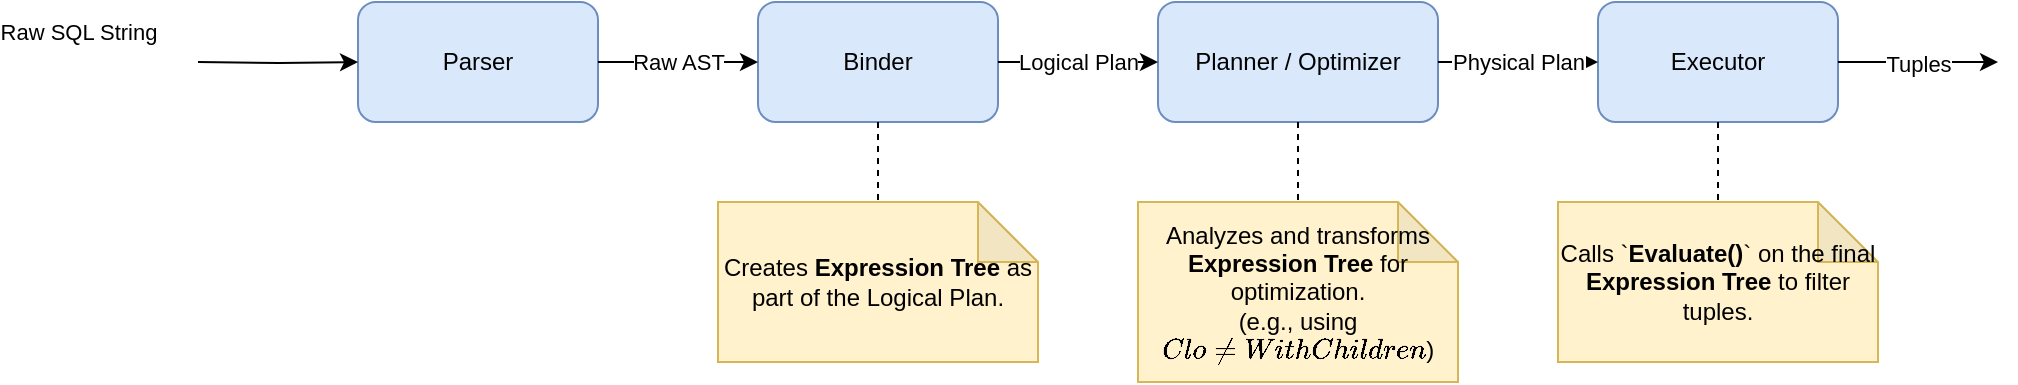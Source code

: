 <mxfile version="24.6.4" type="embed">
  <diagram name="Query Processing Pipeline" id="cDeFgHi-11223">
    <mxGraphModel dx="1434" dy="746" grid="1" gridSize="10" guides="1" tooltips="1" connect="1" arrows="1" fold="1" page="1" pageScale="1" pageWidth="1100" pageHeight="850" math="0" shadow="0">
      <root>
        <mxCell id="0" />
        <mxCell id="1" parent="0" />
        <mxCell id="Stage_Parser" value="Parser" style="rounded=1;whiteSpace=wrap;html=1;fillColor=#dae8fc;strokeColor=#6c8ebf;" parent="1" vertex="1">
          <mxGeometry x="160" y="120" width="120" height="60" as="geometry" />
        </mxCell>
        <mxCell id="Stage_Binder" value="Binder" style="rounded=1;whiteSpace=wrap;html=1;fillColor=#dae8fc;strokeColor=#6c8ebf;" parent="1" vertex="1">
          <mxGeometry x="360" y="120" width="120" height="60" as="geometry" />
        </mxCell>
        <mxCell id="Stage_Planner" value="Planner / Optimizer" style="rounded=1;whiteSpace=wrap;html=1;fillColor=#dae8fc;strokeColor=#6c8ebf;" parent="1" vertex="1">
          <mxGeometry x="560" y="120" width="140" height="60" as="geometry" />
        </mxCell>
        <mxCell id="Stage_Executor" value="Executor" style="rounded=1;whiteSpace=wrap;html=1;fillColor=#dae8fc;strokeColor=#6c8ebf;" parent="1" vertex="1">
          <mxGeometry x="780" y="120" width="120" height="60" as="geometry" />
        </mxCell>
        <mxCell id="Input_SQL" value="Raw SQL String" style="edgeLabel;html=1;align=center;verticalAlign=middle;resizable=0;points=[];" parent="1" vertex="1" connectable="0">
          <mxGeometry x="60" y="120" as="geometry">
            <mxPoint x="-40" y="15" as="offset" />
          </mxGeometry>
        </mxCell>
        <mxCell id="Flow_SqlToParser" style="edgeStyle=orthogonalEdgeStyle;rounded=0;orthogonalLoop=1;jettySize=auto;html=1;endArrow=classic;endFill=1;" edge="1" parent="1" target="Stage_Parser">
          <mxGeometry relative="1" as="geometry">
            <mxPoint x="80" y="150" as="sourcePoint" />
          </mxGeometry>
        </mxCell>
        <mxCell id="Flow_ParserToBinder" value="Raw AST" style="edgeStyle=orthogonalEdgeStyle;rounded=0;orthogonalLoop=1;jettySize=auto;html=1;endArrow=classic;endFill=1;" edge="1" parent="1" source="Stage_Parser" target="Stage_Binder">
          <mxGeometry relative="1" as="geometry" />
        </mxCell>
        <mxCell id="Flow_BinderToPlanner" value="Logical Plan" style="edgeStyle=orthogonalEdgeStyle;rounded=0;orthogonalLoop=1;jettySize=auto;html=1;endArrow=classic;endFill=1;" edge="1" parent="1" source="Stage_Binder" target="Stage_Planner">
          <mxGeometry relative="1" as="geometry" />
        </mxCell>
        <mxCell id="Flow_PlannerToExecutor" value="Physical Plan" style="edgeStyle=orthogonalEdgeStyle;rounded=0;orthogonalLoop=1;jettySize=auto;html=1;endArrow=classic;endFill=1;" edge="1" parent="1" source="Stage_Planner" target="Stage_Executor">
          <mxGeometry relative="1" as="geometry" />
        </mxCell>
        <mxCell id="Flow_ExecutorToOutput" value="Tuples" style="edgeStyle=orthogonalEdgeStyle;rounded=0;orthogonalLoop=1;jettySize=auto;html=1;endArrow=classic;endFill=1;" edge="1" parent="1" source="Stage_Executor">
          <mxGeometry relative="1" as="geometry">
            <mxPoint x="980" y="150" as="targetPoint" />
          </mxGeometry>
        </mxCell>
        <mxCell id="Note_Binder" value="Creates &lt;b&gt;Expression Tree&lt;/b&gt; as part of the Logical Plan." style="shape=note;whiteSpace=wrap;html=1;backgroundOutline=1;darkOpacity=0.05;fillColor=#fff2cc;strokeColor=#d6b656;" parent="1" vertex="1">
          <mxGeometry x="340" y="220" width="160" height="80" as="geometry" />
        </mxCell>
        <mxCell id="Note_Planner" value="Analyzes and transforms &lt;b&gt;Expression Tree&lt;/b&gt; for optimization.&lt;br&gt;(e.g., using `CloneWithChildren`)" style="shape=note;whiteSpace=wrap;html=1;backgroundOutline=1;darkOpacity=0.05;fillColor=#fff2cc;strokeColor=#d6b656;" parent="1" vertex="1">
          <mxGeometry x="550" y="220" width="160" height="90" as="geometry" />
        </mxCell>
        <mxCell id="Note_Executor" value="Calls `&lt;b&gt;Evaluate()&lt;/b&gt;` on the final &lt;b&gt;Expression Tree&lt;/b&gt; to filter tuples." style="shape=note;whiteSpace=wrap;html=1;backgroundOutline=1;darkOpacity=0.05;fillColor=#fff2cc;strokeColor=#d6b656;" parent="1" vertex="1">
          <mxGeometry x="760" y="220" width="160" height="80" as="geometry" />
        </mxCell>
        <mxCell id="Link_BinderNote" style="edgeStyle=orthogonalEdgeStyle;rounded=0;orthogonalLoop=1;jettySize=auto;html=1;endArrow=none;endFill=0;dashed=1;" edge="1" parent="1" source="Stage_Binder" target="Note_Binder">
          <mxGeometry relative="1" as="geometry" />
        </mxCell>
        <mxCell id="Link_PlannerNote" style="edgeStyle=orthogonalEdgeStyle;rounded=0;orthogonalLoop=1;jettySize=auto;html=1;endArrow=none;endFill=0;dashed=1;" edge="1" parent="1" source="Stage_Planner" target="Note_Planner">
          <mxGeometry relative="1" as="geometry" />
        </mxCell>
        <mxCell id="Link_ExecutorNote" style="edgeStyle=orthogonalEdgeStyle;rounded=0;orthogonalLoop=1;jettySize=auto;html=1;endArrow=none;endFill=0;dashed=1;" edge="1" parent="1" source="Stage_Executor" target="Note_Executor">
          <mxGeometry relative="1" as="geometry" />
        </mxCell>
      </root>
    </mxGraphModel>
  </diagram>
</mxfile>